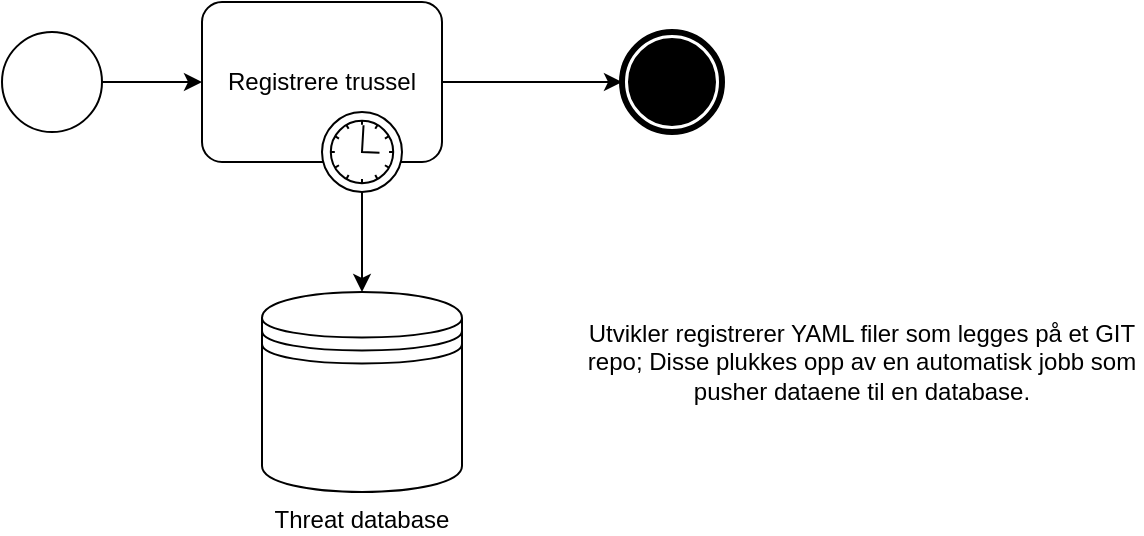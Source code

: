 <mxfile version="20.8.16" type="device"><diagram name="Page-1" id="wWjfOWUJDgITcWsZp_xH"><mxGraphModel dx="1114" dy="698" grid="1" gridSize="10" guides="1" tooltips="1" connect="1" arrows="1" fold="1" page="1" pageScale="1" pageWidth="850" pageHeight="1100" math="0" shadow="0"><root><mxCell id="0"/><mxCell id="1" parent="0"/><mxCell id="GoQDCpxJNTTSA8gxN18T-1" value="Threat database" style="shape=datastore;whiteSpace=wrap;html=1;labelPosition=center;verticalLabelPosition=bottom;align=center;verticalAlign=top;" vertex="1" parent="1"><mxGeometry x="170" y="210" width="100" height="100" as="geometry"/></mxCell><mxCell id="GoQDCpxJNTTSA8gxN18T-6" value="" style="edgeStyle=orthogonalEdgeStyle;rounded=0;orthogonalLoop=1;jettySize=auto;html=1;" edge="1" parent="1" source="GoQDCpxJNTTSA8gxN18T-2" target="GoQDCpxJNTTSA8gxN18T-4"><mxGeometry relative="1" as="geometry"/></mxCell><mxCell id="GoQDCpxJNTTSA8gxN18T-2" value="Registrere trussel" style="points=[[0.25,0,0],[0.5,0,0],[0.75,0,0],[1,0.25,0],[1,0.5,0],[1,0.75,0],[0.75,1,0],[0.5,1,0],[0.25,1,0],[0,0.75,0],[0,0.5,0],[0,0.25,0]];shape=mxgraph.bpmn.task;whiteSpace=wrap;rectStyle=rounded;size=10;html=1;taskMarker=abstract;" vertex="1" parent="1"><mxGeometry x="140" y="65" width="120" height="80" as="geometry"/></mxCell><mxCell id="GoQDCpxJNTTSA8gxN18T-5" value="" style="edgeStyle=orthogonalEdgeStyle;rounded=0;orthogonalLoop=1;jettySize=auto;html=1;" edge="1" parent="1" source="GoQDCpxJNTTSA8gxN18T-3" target="GoQDCpxJNTTSA8gxN18T-2"><mxGeometry relative="1" as="geometry"/></mxCell><mxCell id="GoQDCpxJNTTSA8gxN18T-3" value="" style="points=[[0.145,0.145,0],[0.5,0,0],[0.855,0.145,0],[1,0.5,0],[0.855,0.855,0],[0.5,1,0],[0.145,0.855,0],[0,0.5,0]];shape=mxgraph.bpmn.event;html=1;verticalLabelPosition=bottom;labelBackgroundColor=#ffffff;verticalAlign=top;align=center;perimeter=ellipsePerimeter;outlineConnect=0;aspect=fixed;outline=standard;symbol=general;" vertex="1" parent="1"><mxGeometry x="40" y="80" width="50" height="50" as="geometry"/></mxCell><mxCell id="GoQDCpxJNTTSA8gxN18T-4" value="" style="points=[[0.145,0.145,0],[0.5,0,0],[0.855,0.145,0],[1,0.5,0],[0.855,0.855,0],[0.5,1,0],[0.145,0.855,0],[0,0.5,0]];shape=mxgraph.bpmn.event;html=1;verticalLabelPosition=bottom;labelBackgroundColor=#ffffff;verticalAlign=top;align=center;perimeter=ellipsePerimeter;outlineConnect=0;aspect=fixed;outline=end;symbol=terminate;" vertex="1" parent="1"><mxGeometry x="350" y="80" width="50" height="50" as="geometry"/></mxCell><mxCell id="GoQDCpxJNTTSA8gxN18T-9" value="" style="edgeStyle=orthogonalEdgeStyle;rounded=0;orthogonalLoop=1;jettySize=auto;html=1;" edge="1" parent="1" source="GoQDCpxJNTTSA8gxN18T-8" target="GoQDCpxJNTTSA8gxN18T-1"><mxGeometry relative="1" as="geometry"/></mxCell><mxCell id="GoQDCpxJNTTSA8gxN18T-8" value="" style="points=[[0.145,0.145,0],[0.5,0,0],[0.855,0.145,0],[1,0.5,0],[0.855,0.855,0],[0.5,1,0],[0.145,0.855,0],[0,0.5,0]];shape=mxgraph.bpmn.event;html=1;verticalLabelPosition=bottom;labelBackgroundColor=#ffffff;verticalAlign=top;align=center;perimeter=ellipsePerimeter;outlineConnect=0;aspect=fixed;outline=standard;symbol=timer;" vertex="1" parent="1"><mxGeometry x="200" y="120" width="40" height="40" as="geometry"/></mxCell><mxCell id="GoQDCpxJNTTSA8gxN18T-10" value="Utvikler registrerer YAML filer som legges på et GIT repo; Disse plukkes opp av en automatisk jobb som pusher dataene til en database." style="text;html=1;strokeColor=none;fillColor=none;align=center;verticalAlign=middle;whiteSpace=wrap;rounded=0;" vertex="1" parent="1"><mxGeometry x="330" y="190" width="280" height="110" as="geometry"/></mxCell></root></mxGraphModel></diagram></mxfile>
